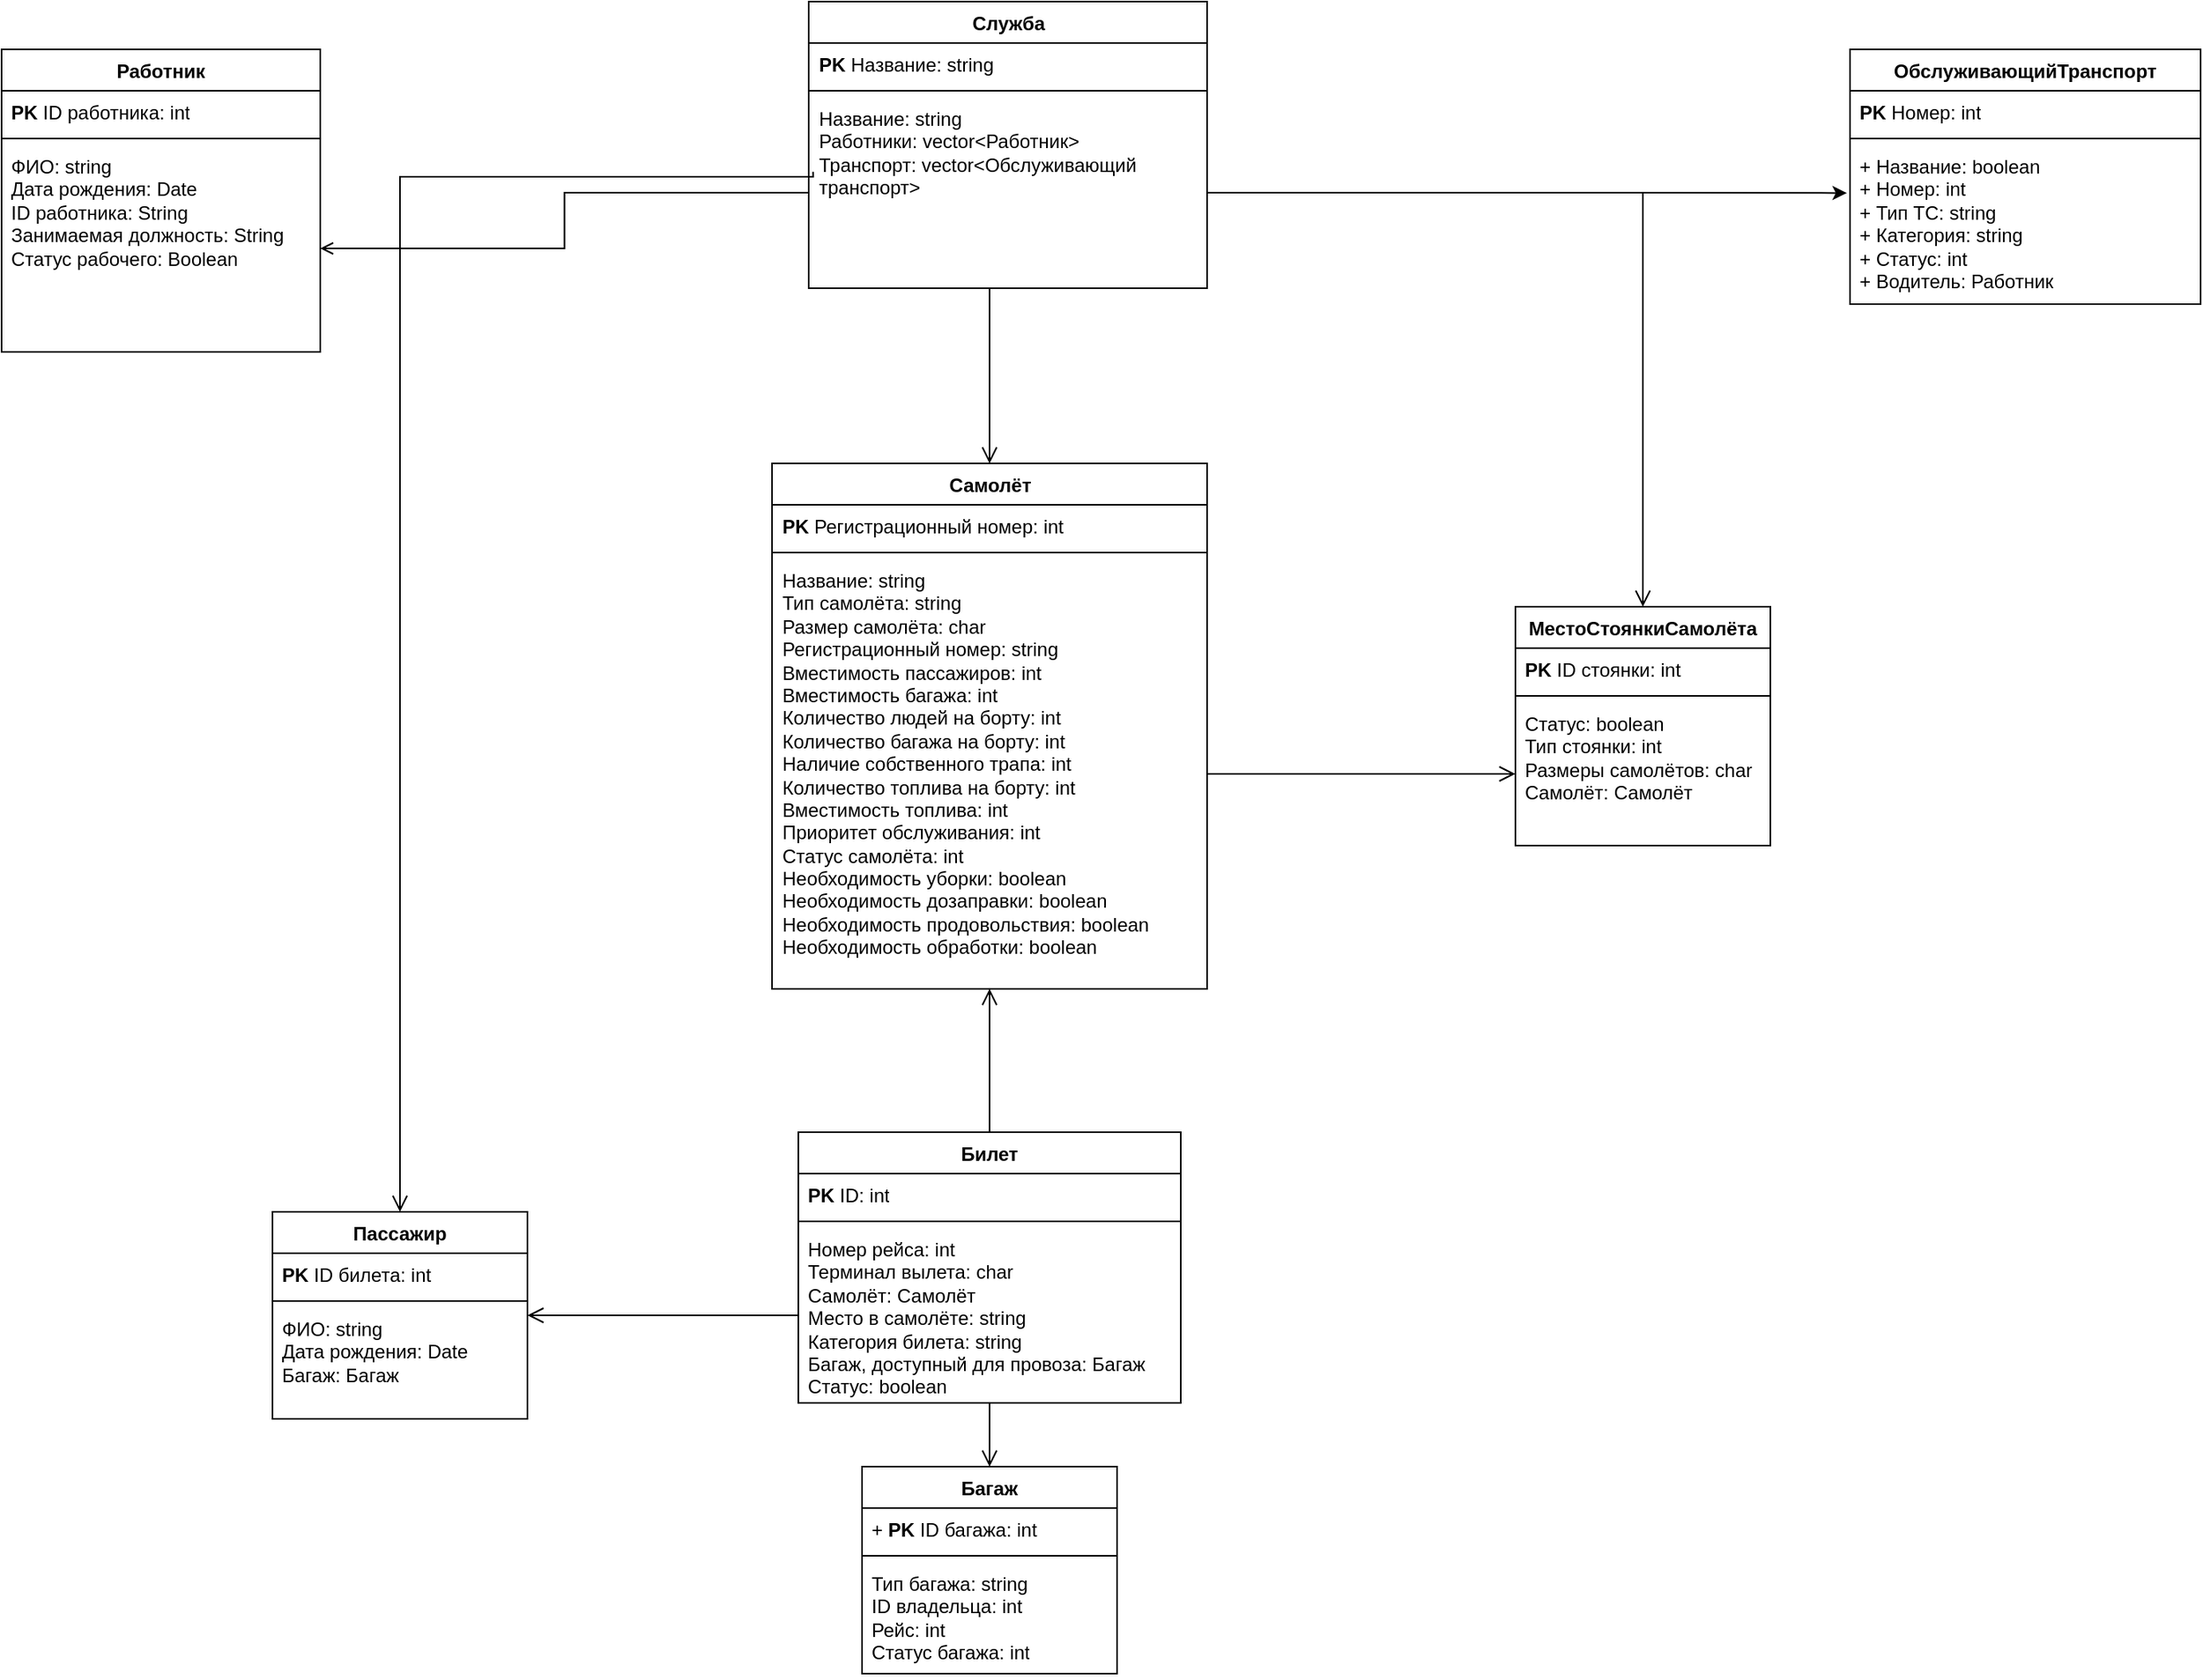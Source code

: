 <mxfile version="24.2.3" type="device">
  <diagram id="C5RBs43oDa-KdzZeNtuy" name="Page-1">
    <mxGraphModel dx="1727" dy="981" grid="1" gridSize="10" guides="1" tooltips="1" connect="1" arrows="1" fold="1" page="1" pageScale="1" pageWidth="827" pageHeight="1169" math="0" shadow="0">
      <root>
        <mxCell id="WIyWlLk6GJQsqaUBKTNV-0" />
        <mxCell id="WIyWlLk6GJQsqaUBKTNV-1" parent="WIyWlLk6GJQsqaUBKTNV-0" />
        <mxCell id="ZNgcwhXkewY_bUKKXvTw-18" value="Самолёт" style="swimlane;fontStyle=1;align=center;verticalAlign=top;childLayout=stackLayout;horizontal=1;startSize=26;horizontalStack=0;resizeParent=1;resizeParentMax=0;resizeLast=0;collapsible=1;marginBottom=0;whiteSpace=wrap;html=1;" parent="WIyWlLk6GJQsqaUBKTNV-1" vertex="1">
          <mxGeometry x="633.5" y="310" width="273" height="330" as="geometry" />
        </mxCell>
        <mxCell id="ZNgcwhXkewY_bUKKXvTw-19" value="&lt;b&gt;PK&lt;/b&gt; Регистрационный номер: int" style="text;strokeColor=none;fillColor=none;align=left;verticalAlign=top;spacingLeft=4;spacingRight=4;overflow=hidden;rotatable=0;points=[[0,0.5],[1,0.5]];portConstraint=eastwest;whiteSpace=wrap;html=1;" parent="ZNgcwhXkewY_bUKKXvTw-18" vertex="1">
          <mxGeometry y="26" width="273" height="26" as="geometry" />
        </mxCell>
        <mxCell id="ZNgcwhXkewY_bUKKXvTw-20" value="" style="line;strokeWidth=1;fillColor=none;align=left;verticalAlign=middle;spacingTop=-1;spacingLeft=3;spacingRight=3;rotatable=0;labelPosition=right;points=[];portConstraint=eastwest;strokeColor=inherit;" parent="ZNgcwhXkewY_bUKKXvTw-18" vertex="1">
          <mxGeometry y="52" width="273" height="8" as="geometry" />
        </mxCell>
        <mxCell id="ZNgcwhXkewY_bUKKXvTw-21" value="Название: string&lt;div&gt;&lt;span style=&quot;background-color: initial;&quot;&gt;Тип самолёта: string&lt;/span&gt;&lt;div&gt;Размер самолёта: char&lt;/div&gt;&lt;div&gt;Регистрационный номер: string&lt;/div&gt;&lt;div&gt;Вместимость пассажиров: int&lt;/div&gt;&lt;div&gt;Вместимость багажа: int&lt;/div&gt;&lt;div&gt;Количество людей на борту: int&lt;/div&gt;&lt;div&gt;Количество багажа на борту: int&lt;/div&gt;&lt;div&gt;Наличие собственного трапа: int&lt;/div&gt;&lt;div&gt;Количество топлива на борту: int&lt;/div&gt;&lt;div&gt;Вместимость топлива: int&lt;/div&gt;&lt;div&gt;Приоритет обслуживания: int&lt;/div&gt;&lt;div&gt;Статус самолёта: int&lt;/div&gt;&lt;div&gt;Необходимость уборки: boolean&lt;/div&gt;&lt;div&gt;Необходимость дозаправки: boolean&lt;/div&gt;&lt;div&gt;Необходимость продовольствия: boolean&lt;/div&gt;&lt;div&gt;Необходимость обработки: boolean&lt;/div&gt;&lt;div&gt;&lt;br&gt;&lt;/div&gt;&lt;div&gt;&lt;br&gt;&lt;/div&gt;&lt;div&gt;&lt;br&gt;&lt;div&gt;&lt;br&gt;&lt;div&gt;&lt;br&gt;&lt;/div&gt;&lt;/div&gt;&lt;/div&gt;&lt;/div&gt;" style="text;strokeColor=none;fillColor=none;align=left;verticalAlign=top;spacingLeft=4;spacingRight=4;overflow=hidden;rotatable=0;points=[[0,0.5],[1,0.5]];portConstraint=eastwest;whiteSpace=wrap;html=1;" parent="ZNgcwhXkewY_bUKKXvTw-18" vertex="1">
          <mxGeometry y="60" width="273" height="270" as="geometry" />
        </mxCell>
        <mxCell id="ZNgcwhXkewY_bUKKXvTw-22" value="ОбслуживающийТранспорт" style="swimlane;fontStyle=1;align=center;verticalAlign=top;childLayout=stackLayout;horizontal=1;startSize=26;horizontalStack=0;resizeParent=1;resizeParentMax=0;resizeLast=0;collapsible=1;marginBottom=0;whiteSpace=wrap;html=1;" parent="WIyWlLk6GJQsqaUBKTNV-1" vertex="1">
          <mxGeometry x="1310" y="50" width="220" height="160" as="geometry" />
        </mxCell>
        <mxCell id="ZNgcwhXkewY_bUKKXvTw-23" value="&lt;b&gt;PK&lt;/b&gt;&amp;nbsp;Номер: int" style="text;strokeColor=none;fillColor=none;align=left;verticalAlign=top;spacingLeft=4;spacingRight=4;overflow=hidden;rotatable=0;points=[[0,0.5],[1,0.5]];portConstraint=eastwest;whiteSpace=wrap;html=1;" parent="ZNgcwhXkewY_bUKKXvTw-22" vertex="1">
          <mxGeometry y="26" width="220" height="26" as="geometry" />
        </mxCell>
        <mxCell id="ZNgcwhXkewY_bUKKXvTw-24" value="" style="line;strokeWidth=1;fillColor=none;align=left;verticalAlign=middle;spacingTop=-1;spacingLeft=3;spacingRight=3;rotatable=0;labelPosition=right;points=[];portConstraint=eastwest;strokeColor=inherit;" parent="ZNgcwhXkewY_bUKKXvTw-22" vertex="1">
          <mxGeometry y="52" width="220" height="8" as="geometry" />
        </mxCell>
        <mxCell id="ZNgcwhXkewY_bUKKXvTw-25" value="+ Название: boolean&lt;div&gt;+ Номер: int&lt;/div&gt;&lt;div&gt;+ Тип ТС: string&lt;/div&gt;&lt;div&gt;+ Категория: string&lt;/div&gt;&lt;div&gt;+ Статус: int&lt;/div&gt;&lt;div&gt;+ Водитель: Работник&lt;/div&gt;" style="text;strokeColor=none;fillColor=none;align=left;verticalAlign=top;spacingLeft=4;spacingRight=4;overflow=hidden;rotatable=0;points=[[0,0.5],[1,0.5]];portConstraint=eastwest;whiteSpace=wrap;html=1;" parent="ZNgcwhXkewY_bUKKXvTw-22" vertex="1">
          <mxGeometry y="60" width="220" height="100" as="geometry" />
        </mxCell>
        <mxCell id="zIXcoA13naE9K1FMszdW-1" value="Багаж" style="swimlane;fontStyle=1;align=center;verticalAlign=top;childLayout=stackLayout;horizontal=1;startSize=26;horizontalStack=0;resizeParent=1;resizeParentMax=0;resizeLast=0;collapsible=1;marginBottom=0;whiteSpace=wrap;html=1;" parent="WIyWlLk6GJQsqaUBKTNV-1" vertex="1">
          <mxGeometry x="690" y="940" width="160" height="130" as="geometry" />
        </mxCell>
        <mxCell id="zIXcoA13naE9K1FMszdW-2" value="+ &lt;b&gt;PK &lt;/b&gt;ID багажа: int" style="text;strokeColor=none;fillColor=none;align=left;verticalAlign=top;spacingLeft=4;spacingRight=4;overflow=hidden;rotatable=0;points=[[0,0.5],[1,0.5]];portConstraint=eastwest;whiteSpace=wrap;html=1;" parent="zIXcoA13naE9K1FMszdW-1" vertex="1">
          <mxGeometry y="26" width="160" height="26" as="geometry" />
        </mxCell>
        <mxCell id="zIXcoA13naE9K1FMszdW-3" value="" style="line;strokeWidth=1;fillColor=none;align=left;verticalAlign=middle;spacingTop=-1;spacingLeft=3;spacingRight=3;rotatable=0;labelPosition=right;points=[];portConstraint=eastwest;strokeColor=inherit;" parent="zIXcoA13naE9K1FMszdW-1" vertex="1">
          <mxGeometry y="52" width="160" height="8" as="geometry" />
        </mxCell>
        <mxCell id="zIXcoA13naE9K1FMszdW-4" value="&lt;div&gt;Тип багажа: string&lt;/div&gt;&lt;div&gt;ID владельца: int&lt;/div&gt;&lt;div&gt;Рейс: int&lt;/div&gt;&lt;div&gt;Статус багажа: int&lt;/div&gt;&lt;div&gt;&lt;br&gt;&lt;/div&gt;" style="text;strokeColor=none;fillColor=none;align=left;verticalAlign=top;spacingLeft=4;spacingRight=4;overflow=hidden;rotatable=0;points=[[0,0.5],[1,0.5]];portConstraint=eastwest;whiteSpace=wrap;html=1;" parent="zIXcoA13naE9K1FMszdW-1" vertex="1">
          <mxGeometry y="60" width="160" height="70" as="geometry" />
        </mxCell>
        <mxCell id="zIXcoA13naE9K1FMszdW-5" value="Пассажир" style="swimlane;fontStyle=1;align=center;verticalAlign=top;childLayout=stackLayout;horizontal=1;startSize=26;horizontalStack=0;resizeParent=1;resizeParentMax=0;resizeLast=0;collapsible=1;marginBottom=0;whiteSpace=wrap;html=1;" parent="WIyWlLk6GJQsqaUBKTNV-1" vertex="1">
          <mxGeometry x="320" y="780" width="160" height="130" as="geometry" />
        </mxCell>
        <mxCell id="zIXcoA13naE9K1FMszdW-6" value="&lt;b&gt;PK &lt;/b&gt;ID билета: int" style="text;strokeColor=none;fillColor=none;align=left;verticalAlign=top;spacingLeft=4;spacingRight=4;overflow=hidden;rotatable=0;points=[[0,0.5],[1,0.5]];portConstraint=eastwest;whiteSpace=wrap;html=1;" parent="zIXcoA13naE9K1FMszdW-5" vertex="1">
          <mxGeometry y="26" width="160" height="26" as="geometry" />
        </mxCell>
        <mxCell id="zIXcoA13naE9K1FMszdW-7" value="" style="line;strokeWidth=1;fillColor=none;align=left;verticalAlign=middle;spacingTop=-1;spacingLeft=3;spacingRight=3;rotatable=0;labelPosition=right;points=[];portConstraint=eastwest;strokeColor=inherit;" parent="zIXcoA13naE9K1FMszdW-5" vertex="1">
          <mxGeometry y="52" width="160" height="8" as="geometry" />
        </mxCell>
        <mxCell id="zIXcoA13naE9K1FMszdW-8" value="ФИО: string&lt;div&gt;&lt;span style=&quot;background-color: initial;&quot;&gt;Дата рождения: Date&lt;/span&gt;&lt;div&gt;Багаж: Багаж&lt;/div&gt;&lt;/div&gt;" style="text;strokeColor=none;fillColor=none;align=left;verticalAlign=top;spacingLeft=4;spacingRight=4;overflow=hidden;rotatable=0;points=[[0,0.5],[1,0.5]];portConstraint=eastwest;whiteSpace=wrap;html=1;" parent="zIXcoA13naE9K1FMszdW-5" vertex="1">
          <mxGeometry y="60" width="160" height="70" as="geometry" />
        </mxCell>
        <mxCell id="zIXcoA13naE9K1FMszdW-9" value="МестоCтоянкиCамолёта" style="swimlane;fontStyle=1;align=center;verticalAlign=top;childLayout=stackLayout;horizontal=1;startSize=26;horizontalStack=0;resizeParent=1;resizeParentMax=0;resizeLast=0;collapsible=1;marginBottom=0;whiteSpace=wrap;html=1;" parent="WIyWlLk6GJQsqaUBKTNV-1" vertex="1">
          <mxGeometry x="1100" y="400" width="160" height="150" as="geometry" />
        </mxCell>
        <mxCell id="zIXcoA13naE9K1FMszdW-10" value="&lt;b&gt;PK&amp;nbsp;&lt;/b&gt;ID стоянки: int&lt;div&gt;&lt;br&gt;&lt;/div&gt;" style="text;strokeColor=none;fillColor=none;align=left;verticalAlign=top;spacingLeft=4;spacingRight=4;overflow=hidden;rotatable=0;points=[[0,0.5],[1,0.5]];portConstraint=eastwest;whiteSpace=wrap;html=1;" parent="zIXcoA13naE9K1FMszdW-9" vertex="1">
          <mxGeometry y="26" width="160" height="26" as="geometry" />
        </mxCell>
        <mxCell id="zIXcoA13naE9K1FMszdW-11" value="" style="line;strokeWidth=1;fillColor=none;align=left;verticalAlign=middle;spacingTop=-1;spacingLeft=3;spacingRight=3;rotatable=0;labelPosition=right;points=[];portConstraint=eastwest;strokeColor=inherit;" parent="zIXcoA13naE9K1FMszdW-9" vertex="1">
          <mxGeometry y="52" width="160" height="8" as="geometry" />
        </mxCell>
        <mxCell id="zIXcoA13naE9K1FMszdW-12" value="&lt;div&gt;Статус: boolean&lt;/div&gt;&lt;div&gt;Тип стоянки: int&lt;/div&gt;&lt;div&gt;Размеры самолётов: char&lt;/div&gt;&lt;div&gt;Cамолёт: Самолёт&lt;/div&gt;" style="text;strokeColor=none;fillColor=none;align=left;verticalAlign=top;spacingLeft=4;spacingRight=4;overflow=hidden;rotatable=0;points=[[0,0.5],[1,0.5]];portConstraint=eastwest;whiteSpace=wrap;html=1;" parent="zIXcoA13naE9K1FMszdW-9" vertex="1">
          <mxGeometry y="60" width="160" height="90" as="geometry" />
        </mxCell>
        <mxCell id="zIXcoA13naE9K1FMszdW-30" style="edgeStyle=none;curved=1;rounded=0;orthogonalLoop=1;jettySize=auto;html=1;fontSize=12;startSize=8;endSize=8;endArrow=open;endFill=0;" parent="WIyWlLk6GJQsqaUBKTNV-1" source="zIXcoA13naE9K1FMszdW-13" target="ZNgcwhXkewY_bUKKXvTw-21" edge="1">
          <mxGeometry relative="1" as="geometry" />
        </mxCell>
        <mxCell id="zIXcoA13naE9K1FMszdW-13" value="Билет" style="swimlane;fontStyle=1;align=center;verticalAlign=top;childLayout=stackLayout;horizontal=1;startSize=26;horizontalStack=0;resizeParent=1;resizeParentMax=0;resizeLast=0;collapsible=1;marginBottom=0;whiteSpace=wrap;html=1;" parent="WIyWlLk6GJQsqaUBKTNV-1" vertex="1">
          <mxGeometry x="650" y="730" width="240" height="170" as="geometry" />
        </mxCell>
        <mxCell id="zIXcoA13naE9K1FMszdW-14" value="&lt;b&gt;PK&amp;nbsp;&lt;/b&gt;ID: int" style="text;strokeColor=none;fillColor=none;align=left;verticalAlign=top;spacingLeft=4;spacingRight=4;overflow=hidden;rotatable=0;points=[[0,0.5],[1,0.5]];portConstraint=eastwest;whiteSpace=wrap;html=1;" parent="zIXcoA13naE9K1FMszdW-13" vertex="1">
          <mxGeometry y="26" width="240" height="26" as="geometry" />
        </mxCell>
        <mxCell id="zIXcoA13naE9K1FMszdW-15" value="" style="line;strokeWidth=1;fillColor=none;align=left;verticalAlign=middle;spacingTop=-1;spacingLeft=3;spacingRight=3;rotatable=0;labelPosition=right;points=[];portConstraint=eastwest;strokeColor=inherit;" parent="zIXcoA13naE9K1FMszdW-13" vertex="1">
          <mxGeometry y="52" width="240" height="8" as="geometry" />
        </mxCell>
        <mxCell id="zIXcoA13naE9K1FMszdW-16" value="&lt;div&gt;Номер рейса: int&lt;/div&gt;&lt;div&gt;Терминал вылета: char&lt;/div&gt;&lt;div&gt;Самолёт: Самолёт&lt;/div&gt;&lt;div&gt;Место в самолёте: string&lt;/div&gt;&lt;div&gt;Категория билета: string&lt;/div&gt;&lt;div&gt;Багаж, доступный для провоза: Багаж&lt;/div&gt;&lt;div&gt;Статус: boolean&lt;/div&gt;" style="text;strokeColor=none;fillColor=none;align=left;verticalAlign=top;spacingLeft=4;spacingRight=4;overflow=hidden;rotatable=0;points=[[0,0.5],[1,0.5]];portConstraint=eastwest;whiteSpace=wrap;html=1;" parent="zIXcoA13naE9K1FMszdW-13" vertex="1">
          <mxGeometry y="60" width="240" height="110" as="geometry" />
        </mxCell>
        <mxCell id="zIXcoA13naE9K1FMszdW-19" style="edgeStyle=none;curved=1;rounded=0;orthogonalLoop=1;jettySize=auto;html=1;entryX=0;entryY=0.5;entryDx=0;entryDy=0;fontSize=12;startSize=8;endSize=8;endArrow=open;endFill=0;" parent="WIyWlLk6GJQsqaUBKTNV-1" source="ZNgcwhXkewY_bUKKXvTw-21" target="zIXcoA13naE9K1FMszdW-12" edge="1">
          <mxGeometry relative="1" as="geometry" />
        </mxCell>
        <mxCell id="zIXcoA13naE9K1FMszdW-27" style="edgeStyle=none;curved=1;rounded=0;orthogonalLoop=1;jettySize=auto;html=1;fontSize=12;startSize=8;endSize=8;endArrow=open;endFill=0;" parent="WIyWlLk6GJQsqaUBKTNV-1" target="ZNgcwhXkewY_bUKKXvTw-18" edge="1">
          <mxGeometry relative="1" as="geometry">
            <mxPoint x="770" y="200" as="sourcePoint" />
          </mxGeometry>
        </mxCell>
        <mxCell id="zIXcoA13naE9K1FMszdW-28" style="edgeStyle=none;curved=1;rounded=0;orthogonalLoop=1;jettySize=auto;html=1;fontSize=12;startSize=8;endSize=8;endArrow=open;endFill=0;" parent="WIyWlLk6GJQsqaUBKTNV-1" source="zIXcoA13naE9K1FMszdW-16" target="zIXcoA13naE9K1FMszdW-1" edge="1">
          <mxGeometry relative="1" as="geometry" />
        </mxCell>
        <mxCell id="zIXcoA13naE9K1FMszdW-29" style="edgeStyle=none;curved=1;rounded=0;orthogonalLoop=1;jettySize=auto;html=1;fontSize=12;startSize=8;endSize=8;endArrow=open;endFill=0;" parent="WIyWlLk6GJQsqaUBKTNV-1" source="zIXcoA13naE9K1FMszdW-16" target="zIXcoA13naE9K1FMszdW-5" edge="1">
          <mxGeometry relative="1" as="geometry" />
        </mxCell>
        <mxCell id="zIXcoA13naE9K1FMszdW-31" style="edgeStyle=orthogonalEdgeStyle;rounded=0;orthogonalLoop=1;jettySize=auto;html=1;fontSize=12;startSize=8;endSize=8;entryX=0.5;entryY=0;entryDx=0;entryDy=0;endArrow=open;endFill=0;exitX=1;exitY=0.5;exitDx=0;exitDy=0;" parent="WIyWlLk6GJQsqaUBKTNV-1" source="QuJlMPWO7Y6CiXvlIn4b-8" target="zIXcoA13naE9K1FMszdW-9" edge="1">
          <mxGeometry relative="1" as="geometry">
            <mxPoint x="940" y="143" as="sourcePoint" />
          </mxGeometry>
        </mxCell>
        <mxCell id="zIXcoA13naE9K1FMszdW-32" style="edgeStyle=orthogonalEdgeStyle;rounded=0;orthogonalLoop=1;jettySize=auto;html=1;entryX=0.5;entryY=0;entryDx=0;entryDy=0;fontSize=12;startSize=8;endSize=8;endArrow=open;endFill=0;exitX=0.011;exitY=0.391;exitDx=0;exitDy=0;exitPerimeter=0;" parent="WIyWlLk6GJQsqaUBKTNV-1" source="QuJlMPWO7Y6CiXvlIn4b-8" target="zIXcoA13naE9K1FMszdW-5" edge="1">
          <mxGeometry relative="1" as="geometry">
            <Array as="points">
              <mxPoint x="659" y="130" />
              <mxPoint x="400" y="130" />
            </Array>
            <mxPoint x="600" y="130" as="sourcePoint" />
          </mxGeometry>
        </mxCell>
        <mxCell id="QuJlMPWO7Y6CiXvlIn4b-0" value="Работник" style="swimlane;fontStyle=1;align=center;verticalAlign=top;childLayout=stackLayout;horizontal=1;startSize=26;horizontalStack=0;resizeParent=1;resizeParentMax=0;resizeLast=0;collapsible=1;marginBottom=0;whiteSpace=wrap;html=1;" vertex="1" parent="WIyWlLk6GJQsqaUBKTNV-1">
          <mxGeometry x="150" y="50" width="200" height="190" as="geometry" />
        </mxCell>
        <mxCell id="QuJlMPWO7Y6CiXvlIn4b-1" value="&lt;b&gt;PK&amp;nbsp;&lt;/b&gt;ID работника: int" style="text;strokeColor=none;fillColor=none;align=left;verticalAlign=top;spacingLeft=4;spacingRight=4;overflow=hidden;rotatable=0;points=[[0,0.5],[1,0.5]];portConstraint=eastwest;whiteSpace=wrap;html=1;" vertex="1" parent="QuJlMPWO7Y6CiXvlIn4b-0">
          <mxGeometry y="26" width="200" height="26" as="geometry" />
        </mxCell>
        <mxCell id="QuJlMPWO7Y6CiXvlIn4b-2" value="" style="line;strokeWidth=1;fillColor=none;align=left;verticalAlign=middle;spacingTop=-1;spacingLeft=3;spacingRight=3;rotatable=0;labelPosition=right;points=[];portConstraint=eastwest;strokeColor=inherit;" vertex="1" parent="QuJlMPWO7Y6CiXvlIn4b-0">
          <mxGeometry y="52" width="200" height="8" as="geometry" />
        </mxCell>
        <mxCell id="QuJlMPWO7Y6CiXvlIn4b-3" value="&lt;div&gt;ФИО: string&lt;/div&gt;&lt;div&gt;Дата рождения: Date&lt;/div&gt;&lt;div&gt;ID работника: String&lt;/div&gt;&lt;div&gt;Занимаемая должность: String&lt;/div&gt;&lt;div&gt;Статус рабочего: Boolean&lt;/div&gt;&lt;div&gt;&lt;br&gt;&lt;div&gt;&lt;br&gt;&lt;/div&gt;&lt;/div&gt;" style="text;strokeColor=none;fillColor=none;align=left;verticalAlign=top;spacingLeft=4;spacingRight=4;overflow=hidden;rotatable=0;points=[[0,0.5],[1,0.5]];portConstraint=eastwest;whiteSpace=wrap;html=1;" vertex="1" parent="QuJlMPWO7Y6CiXvlIn4b-0">
          <mxGeometry y="60" width="200" height="130" as="geometry" />
        </mxCell>
        <mxCell id="QuJlMPWO7Y6CiXvlIn4b-4" style="edgeStyle=orthogonalEdgeStyle;rounded=0;orthogonalLoop=1;jettySize=auto;html=1;entryX=1;entryY=0.5;entryDx=0;entryDy=0;endArrow=open;endFill=0;exitX=0;exitY=0.5;exitDx=0;exitDy=0;" edge="1" parent="WIyWlLk6GJQsqaUBKTNV-1" source="QuJlMPWO7Y6CiXvlIn4b-8" target="QuJlMPWO7Y6CiXvlIn4b-3">
          <mxGeometry relative="1" as="geometry">
            <mxPoint x="600" y="143" as="sourcePoint" />
          </mxGeometry>
        </mxCell>
        <mxCell id="QuJlMPWO7Y6CiXvlIn4b-5" value="Служба" style="swimlane;fontStyle=1;align=center;verticalAlign=top;childLayout=stackLayout;horizontal=1;startSize=26;horizontalStack=0;resizeParent=1;resizeParentMax=0;resizeLast=0;collapsible=1;marginBottom=0;whiteSpace=wrap;html=1;" vertex="1" parent="WIyWlLk6GJQsqaUBKTNV-1">
          <mxGeometry x="656.5" y="20" width="250" height="180" as="geometry" />
        </mxCell>
        <mxCell id="QuJlMPWO7Y6CiXvlIn4b-6" value="&lt;b&gt;PK &lt;/b&gt;Название: string" style="text;strokeColor=none;fillColor=none;align=left;verticalAlign=top;spacingLeft=4;spacingRight=4;overflow=hidden;rotatable=0;points=[[0,0.5],[1,0.5]];portConstraint=eastwest;whiteSpace=wrap;html=1;" vertex="1" parent="QuJlMPWO7Y6CiXvlIn4b-5">
          <mxGeometry y="26" width="250" height="26" as="geometry" />
        </mxCell>
        <mxCell id="QuJlMPWO7Y6CiXvlIn4b-7" value="" style="line;strokeWidth=1;fillColor=none;align=left;verticalAlign=middle;spacingTop=-1;spacingLeft=3;spacingRight=3;rotatable=0;labelPosition=right;points=[];portConstraint=eastwest;strokeColor=inherit;" vertex="1" parent="QuJlMPWO7Y6CiXvlIn4b-5">
          <mxGeometry y="52" width="250" height="8" as="geometry" />
        </mxCell>
        <mxCell id="QuJlMPWO7Y6CiXvlIn4b-8" value="Название: string&lt;div&gt;&lt;span style=&quot;background-color: initial;&quot;&gt;Работники: vector&amp;lt;Работник&amp;gt;&lt;/span&gt;&lt;br&gt;&lt;/div&gt;&lt;div&gt;Транспорт: vector&amp;lt;Обслуживающий транспорт&amp;gt;&lt;/div&gt;&lt;div&gt;&lt;br&gt;&lt;/div&gt;" style="text;strokeColor=none;fillColor=none;align=left;verticalAlign=top;spacingLeft=4;spacingRight=4;overflow=hidden;rotatable=0;points=[[0,0.5],[1,0.5]];portConstraint=eastwest;whiteSpace=wrap;html=1;" vertex="1" parent="QuJlMPWO7Y6CiXvlIn4b-5">
          <mxGeometry y="60" width="250" height="120" as="geometry" />
        </mxCell>
        <mxCell id="QuJlMPWO7Y6CiXvlIn4b-9" style="edgeStyle=orthogonalEdgeStyle;rounded=0;orthogonalLoop=1;jettySize=auto;html=1;entryX=-0.009;entryY=0.302;entryDx=0;entryDy=0;entryPerimeter=0;" edge="1" parent="WIyWlLk6GJQsqaUBKTNV-1" source="QuJlMPWO7Y6CiXvlIn4b-8" target="ZNgcwhXkewY_bUKKXvTw-25">
          <mxGeometry relative="1" as="geometry" />
        </mxCell>
      </root>
    </mxGraphModel>
  </diagram>
</mxfile>
